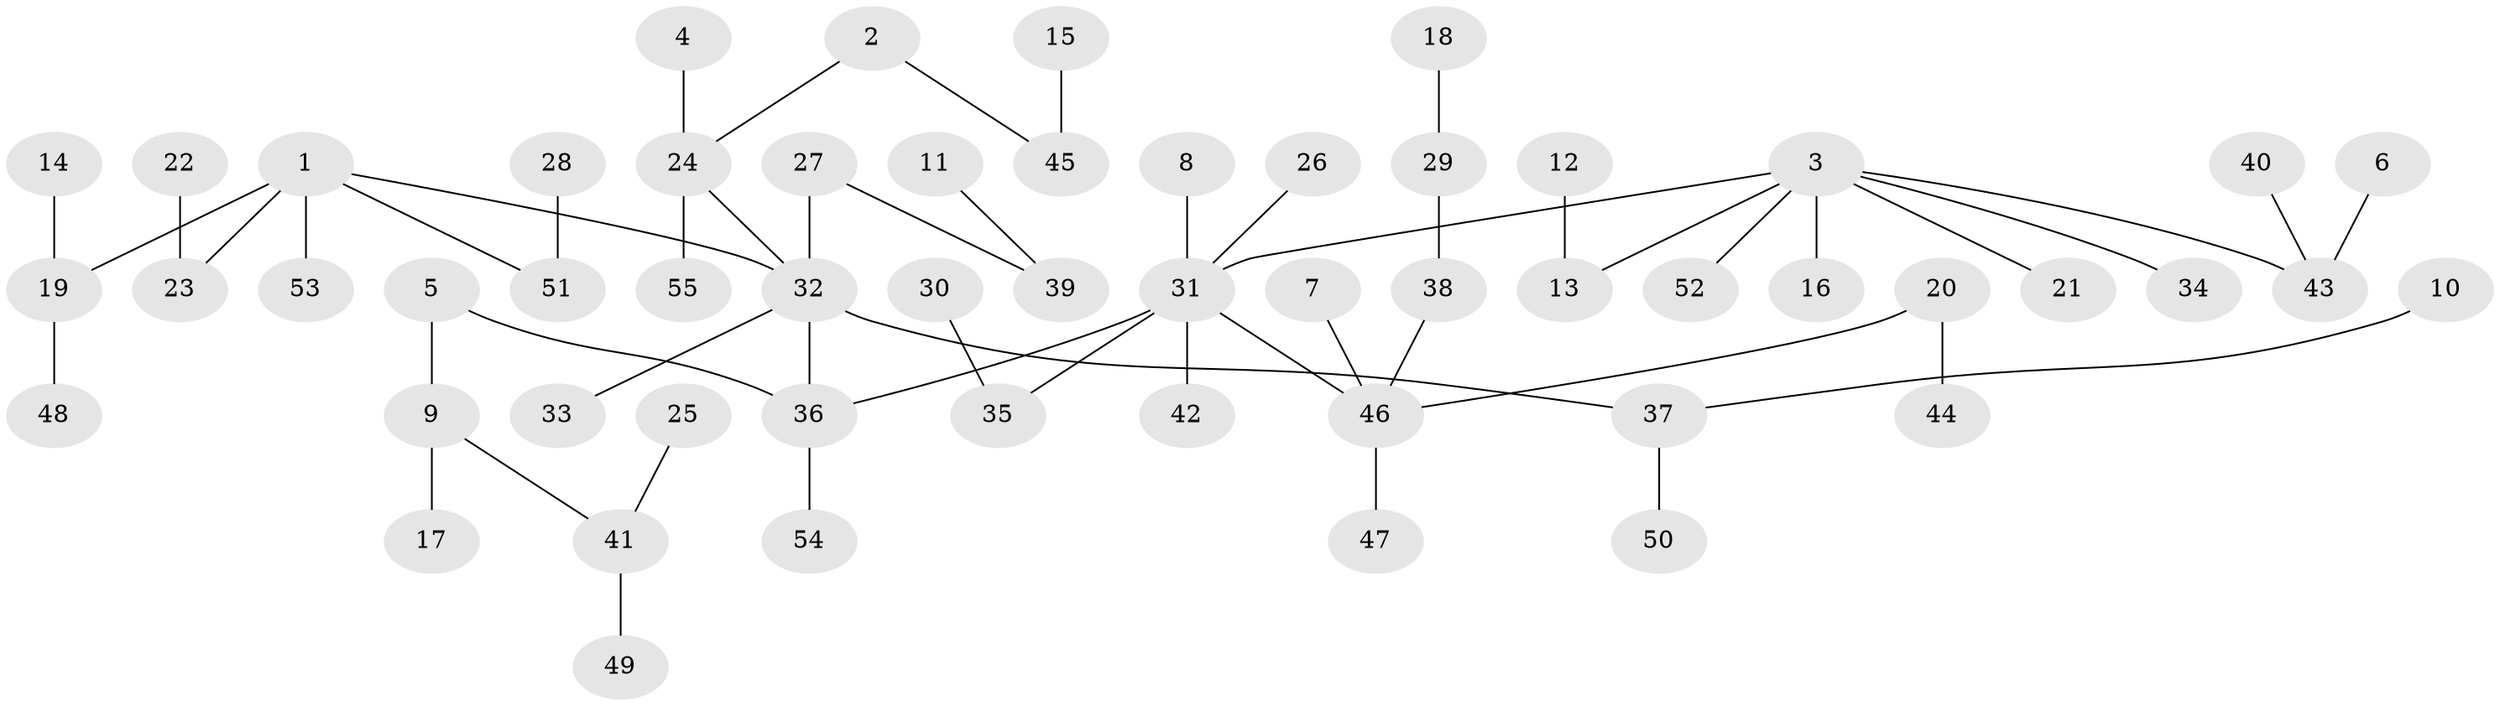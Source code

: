 // original degree distribution, {5: 0.036036036036036036, 3: 0.12612612612612611, 7: 0.009009009009009009, 4: 0.05405405405405406, 6: 0.02702702702702703, 1: 0.5135135135135135, 2: 0.23423423423423423}
// Generated by graph-tools (version 1.1) at 2025/26/03/09/25 03:26:24]
// undirected, 55 vertices, 54 edges
graph export_dot {
graph [start="1"]
  node [color=gray90,style=filled];
  1;
  2;
  3;
  4;
  5;
  6;
  7;
  8;
  9;
  10;
  11;
  12;
  13;
  14;
  15;
  16;
  17;
  18;
  19;
  20;
  21;
  22;
  23;
  24;
  25;
  26;
  27;
  28;
  29;
  30;
  31;
  32;
  33;
  34;
  35;
  36;
  37;
  38;
  39;
  40;
  41;
  42;
  43;
  44;
  45;
  46;
  47;
  48;
  49;
  50;
  51;
  52;
  53;
  54;
  55;
  1 -- 19 [weight=1.0];
  1 -- 23 [weight=1.0];
  1 -- 32 [weight=1.0];
  1 -- 51 [weight=1.0];
  1 -- 53 [weight=1.0];
  2 -- 24 [weight=1.0];
  2 -- 45 [weight=1.0];
  3 -- 13 [weight=1.0];
  3 -- 16 [weight=1.0];
  3 -- 21 [weight=1.0];
  3 -- 31 [weight=1.0];
  3 -- 34 [weight=1.0];
  3 -- 43 [weight=1.0];
  3 -- 52 [weight=1.0];
  4 -- 24 [weight=1.0];
  5 -- 9 [weight=1.0];
  5 -- 36 [weight=1.0];
  6 -- 43 [weight=1.0];
  7 -- 46 [weight=1.0];
  8 -- 31 [weight=1.0];
  9 -- 17 [weight=1.0];
  9 -- 41 [weight=1.0];
  10 -- 37 [weight=1.0];
  11 -- 39 [weight=1.0];
  12 -- 13 [weight=1.0];
  14 -- 19 [weight=1.0];
  15 -- 45 [weight=1.0];
  18 -- 29 [weight=1.0];
  19 -- 48 [weight=1.0];
  20 -- 44 [weight=1.0];
  20 -- 46 [weight=1.0];
  22 -- 23 [weight=1.0];
  24 -- 32 [weight=1.0];
  24 -- 55 [weight=1.0];
  25 -- 41 [weight=1.0];
  26 -- 31 [weight=1.0];
  27 -- 32 [weight=1.0];
  27 -- 39 [weight=1.0];
  28 -- 51 [weight=1.0];
  29 -- 38 [weight=1.0];
  30 -- 35 [weight=1.0];
  31 -- 35 [weight=1.0];
  31 -- 36 [weight=1.0];
  31 -- 42 [weight=1.0];
  31 -- 46 [weight=1.0];
  32 -- 33 [weight=1.0];
  32 -- 36 [weight=1.0];
  32 -- 37 [weight=1.0];
  36 -- 54 [weight=1.0];
  37 -- 50 [weight=1.0];
  38 -- 46 [weight=1.0];
  40 -- 43 [weight=1.0];
  41 -- 49 [weight=1.0];
  46 -- 47 [weight=1.0];
}
